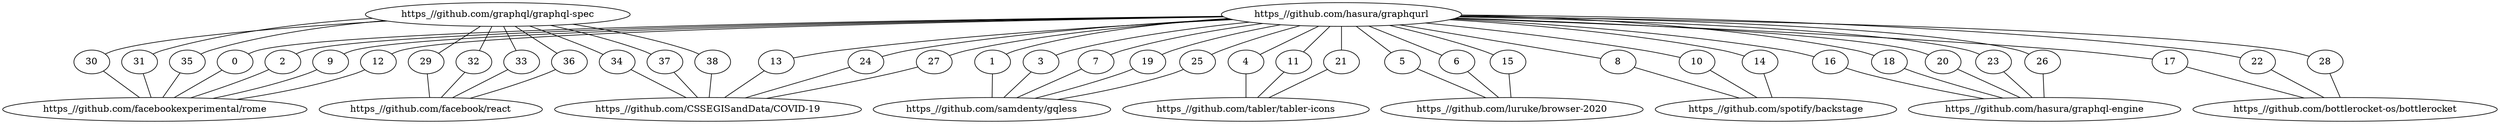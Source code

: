 strict graph G {
	overlap=false
	sep="+1"
	"https_//github.com/hasura/graphqurl" -- 0
	0 -- "https_//github.com/facebookexperimental/rome"
	"https_//github.com/hasura/graphqurl" -- 1
	1 -- "https_//github.com/samdenty/gqless"
	"https_//github.com/hasura/graphqurl" -- 2
	2 -- "https_//github.com/facebookexperimental/rome"
	"https_//github.com/hasura/graphqurl" -- 3
	3 -- "https_//github.com/samdenty/gqless"
	"https_//github.com/hasura/graphqurl" -- 4
	4 -- "https_//github.com/tabler/tabler-icons"
	"https_//github.com/hasura/graphqurl" -- 5
	5 -- "https_//github.com/luruke/browser-2020"
	"https_//github.com/hasura/graphqurl" -- 6
	6 -- "https_//github.com/luruke/browser-2020"
	"https_//github.com/hasura/graphqurl" -- 7
	7 -- "https_//github.com/samdenty/gqless"
	"https_//github.com/hasura/graphqurl" -- 8
	8 -- "https_//github.com/spotify/backstage"
	"https_//github.com/hasura/graphqurl" -- 9
	9 -- "https_//github.com/facebookexperimental/rome"
	"https_//github.com/hasura/graphqurl" -- 10
	10 -- "https_//github.com/spotify/backstage"
	"https_//github.com/hasura/graphqurl" -- 11
	11 -- "https_//github.com/tabler/tabler-icons"
	"https_//github.com/hasura/graphqurl" -- 12
	12 -- "https_//github.com/facebookexperimental/rome"
	"https_//github.com/hasura/graphqurl" -- 13
	13 -- "https_//github.com/CSSEGISandData/COVID-19"
	"https_//github.com/hasura/graphqurl" -- 14
	14 -- "https_//github.com/spotify/backstage"
	"https_//github.com/hasura/graphqurl" -- 15
	15 -- "https_//github.com/luruke/browser-2020"
	"https_//github.com/hasura/graphqurl" -- 16
	16 -- "https_//github.com/hasura/graphql-engine"
	"https_//github.com/hasura/graphqurl" -- 17
	17 -- "https_//github.com/bottlerocket-os/bottlerocket"
	"https_//github.com/hasura/graphqurl" -- 18
	18 -- "https_//github.com/hasura/graphql-engine"
	"https_//github.com/hasura/graphqurl" -- 19
	19 -- "https_//github.com/samdenty/gqless"
	"https_//github.com/hasura/graphqurl" -- 20
	20 -- "https_//github.com/hasura/graphql-engine"
	"https_//github.com/hasura/graphqurl" -- 21
	21 -- "https_//github.com/tabler/tabler-icons"
	"https_//github.com/hasura/graphqurl" -- 22
	22 -- "https_//github.com/bottlerocket-os/bottlerocket"
	"https_//github.com/hasura/graphqurl" -- 23
	23 -- "https_//github.com/hasura/graphql-engine"
	"https_//github.com/hasura/graphqurl" -- 24
	24 -- "https_//github.com/CSSEGISandData/COVID-19"
	"https_//github.com/hasura/graphqurl" -- 25
	25 -- "https_//github.com/samdenty/gqless"
	"https_//github.com/hasura/graphqurl" -- 26
	26 -- "https_//github.com/hasura/graphql-engine"
	"https_//github.com/hasura/graphqurl" -- 27
	27 -- "https_//github.com/CSSEGISandData/COVID-19"
	"https_//github.com/hasura/graphqurl" -- 28
	28 -- "https_//github.com/bottlerocket-os/bottlerocket"
	"https_//github.com/graphql/graphql-spec" -- 29
	29 -- "https_//github.com/facebook/react"
	"https_//github.com/graphql/graphql-spec" -- 30
	30 -- "https_//github.com/facebookexperimental/rome"
	"https_//github.com/graphql/graphql-spec" -- 31
	31 -- "https_//github.com/facebookexperimental/rome"
	"https_//github.com/graphql/graphql-spec" -- 32
	32 -- "https_//github.com/facebook/react"
	"https_//github.com/graphql/graphql-spec" -- 33
	33 -- "https_//github.com/facebook/react"
	"https_//github.com/graphql/graphql-spec" -- 34
	34 -- "https_//github.com/CSSEGISandData/COVID-19"
	"https_//github.com/graphql/graphql-spec" -- 35
	35 -- "https_//github.com/facebookexperimental/rome"
	"https_//github.com/graphql/graphql-spec" -- 36
	36 -- "https_//github.com/facebook/react"
	"https_//github.com/graphql/graphql-spec" -- 37
	37 -- "https_//github.com/CSSEGISandData/COVID-19"
	"https_//github.com/graphql/graphql-spec" -- 38
	38 -- "https_//github.com/CSSEGISandData/COVID-19"
}
